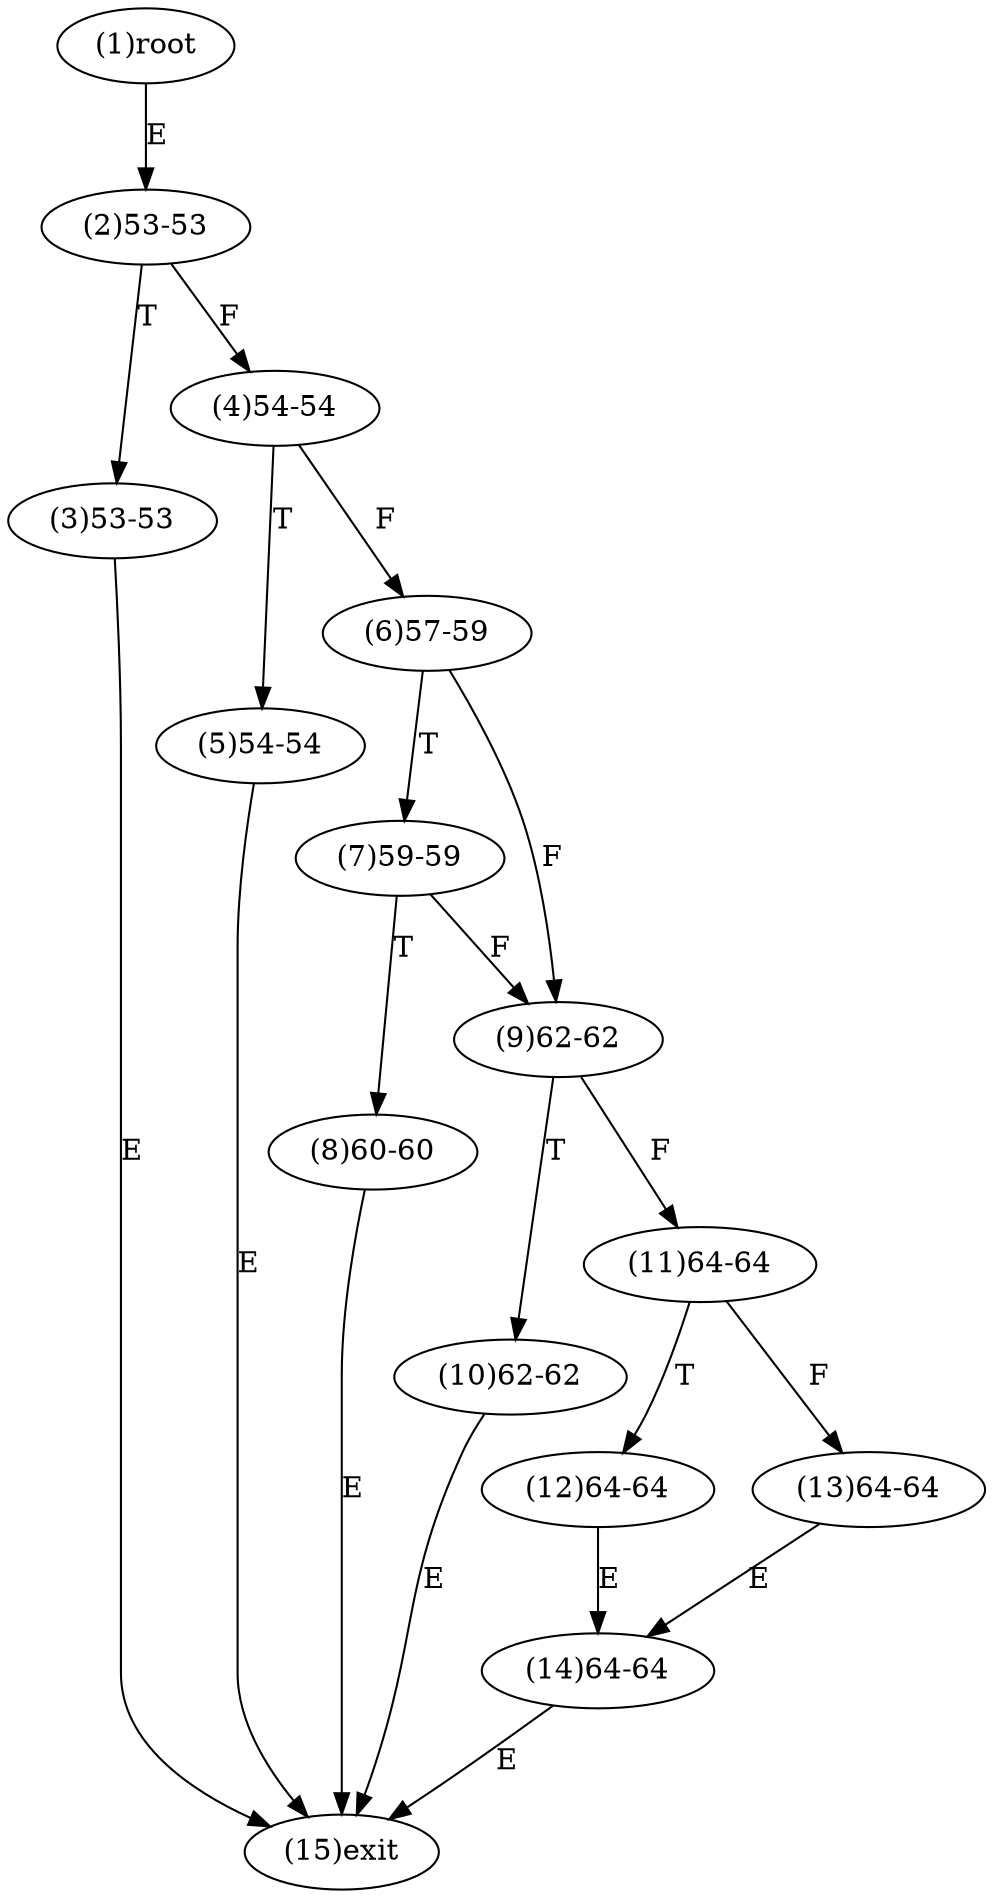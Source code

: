digraph "" { 
1[ label="(1)root"];
2[ label="(2)53-53"];
3[ label="(3)53-53"];
4[ label="(4)54-54"];
5[ label="(5)54-54"];
6[ label="(6)57-59"];
7[ label="(7)59-59"];
8[ label="(8)60-60"];
9[ label="(9)62-62"];
10[ label="(10)62-62"];
11[ label="(11)64-64"];
12[ label="(12)64-64"];
13[ label="(13)64-64"];
14[ label="(14)64-64"];
15[ label="(15)exit"];
1->2[ label="E"];
2->4[ label="F"];
2->3[ label="T"];
3->15[ label="E"];
4->6[ label="F"];
4->5[ label="T"];
5->15[ label="E"];
6->9[ label="F"];
6->7[ label="T"];
7->9[ label="F"];
7->8[ label="T"];
8->15[ label="E"];
9->11[ label="F"];
9->10[ label="T"];
10->15[ label="E"];
11->13[ label="F"];
11->12[ label="T"];
12->14[ label="E"];
13->14[ label="E"];
14->15[ label="E"];
}
